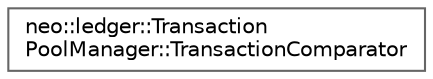 digraph "Graphical Class Hierarchy"
{
 // LATEX_PDF_SIZE
  bgcolor="transparent";
  edge [fontname=Helvetica,fontsize=10,labelfontname=Helvetica,labelfontsize=10];
  node [fontname=Helvetica,fontsize=10,shape=box,height=0.2,width=0.4];
  rankdir="LR";
  Node0 [id="Node000000",label="neo::ledger::Transaction\lPoolManager::TransactionComparator",height=0.2,width=0.4,color="grey40", fillcolor="white", style="filled",URL="$structneo_1_1ledger_1_1_transaction_pool_manager_1_1_transaction_comparator.html",tooltip=" "];
}
